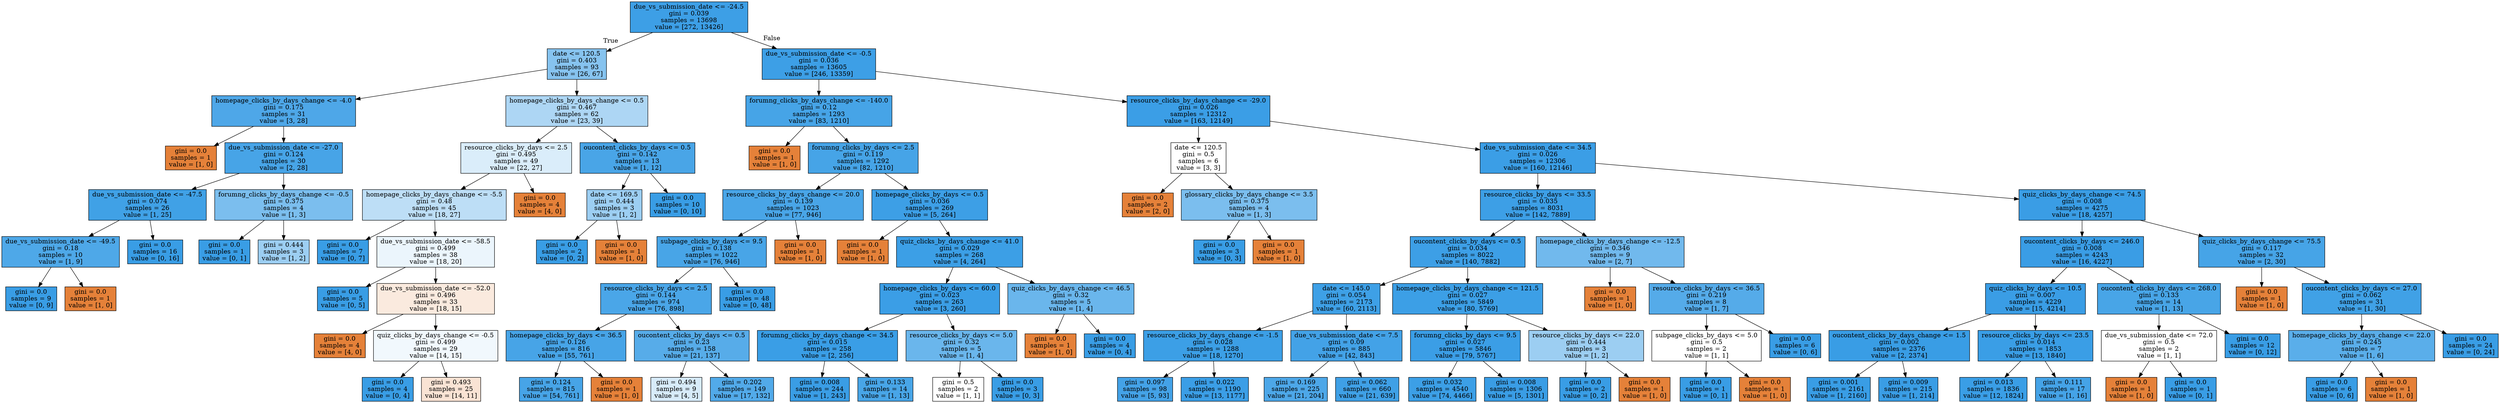 digraph Tree {
node [shape=box, style="filled", color="black"] ;
0 [label="due_vs_submission_date <= -24.5\ngini = 0.039\nsamples = 13698\nvalue = [272, 13426]", fillcolor="#399de5fa"] ;
1 [label="date <= 120.5\ngini = 0.403\nsamples = 93\nvalue = [26, 67]", fillcolor="#399de59c"] ;
0 -> 1 [labeldistance=2.5, labelangle=45, headlabel="True"] ;
2 [label="homepage_clicks_by_days_change <= -4.0\ngini = 0.175\nsamples = 31\nvalue = [3, 28]", fillcolor="#399de5e4"] ;
1 -> 2 ;
3 [label="gini = 0.0\nsamples = 1\nvalue = [1, 0]", fillcolor="#e58139ff"] ;
2 -> 3 ;
4 [label="due_vs_submission_date <= -27.0\ngini = 0.124\nsamples = 30\nvalue = [2, 28]", fillcolor="#399de5ed"] ;
2 -> 4 ;
5 [label="due_vs_submission_date <= -47.5\ngini = 0.074\nsamples = 26\nvalue = [1, 25]", fillcolor="#399de5f5"] ;
4 -> 5 ;
6 [label="due_vs_submission_date <= -49.5\ngini = 0.18\nsamples = 10\nvalue = [1, 9]", fillcolor="#399de5e3"] ;
5 -> 6 ;
7 [label="gini = 0.0\nsamples = 9\nvalue = [0, 9]", fillcolor="#399de5ff"] ;
6 -> 7 ;
8 [label="gini = 0.0\nsamples = 1\nvalue = [1, 0]", fillcolor="#e58139ff"] ;
6 -> 8 ;
9 [label="gini = 0.0\nsamples = 16\nvalue = [0, 16]", fillcolor="#399de5ff"] ;
5 -> 9 ;
10 [label="forumng_clicks_by_days_change <= -0.5\ngini = 0.375\nsamples = 4\nvalue = [1, 3]", fillcolor="#399de5aa"] ;
4 -> 10 ;
11 [label="gini = 0.0\nsamples = 1\nvalue = [0, 1]", fillcolor="#399de5ff"] ;
10 -> 11 ;
12 [label="gini = 0.444\nsamples = 3\nvalue = [1, 2]", fillcolor="#399de57f"] ;
10 -> 12 ;
13 [label="homepage_clicks_by_days_change <= 0.5\ngini = 0.467\nsamples = 62\nvalue = [23, 39]", fillcolor="#399de569"] ;
1 -> 13 ;
14 [label="resource_clicks_by_days <= 2.5\ngini = 0.495\nsamples = 49\nvalue = [22, 27]", fillcolor="#399de52f"] ;
13 -> 14 ;
15 [label="homepage_clicks_by_days_change <= -5.5\ngini = 0.48\nsamples = 45\nvalue = [18, 27]", fillcolor="#399de555"] ;
14 -> 15 ;
16 [label="gini = 0.0\nsamples = 7\nvalue = [0, 7]", fillcolor="#399de5ff"] ;
15 -> 16 ;
17 [label="due_vs_submission_date <= -58.5\ngini = 0.499\nsamples = 38\nvalue = [18, 20]", fillcolor="#399de519"] ;
15 -> 17 ;
18 [label="gini = 0.0\nsamples = 5\nvalue = [0, 5]", fillcolor="#399de5ff"] ;
17 -> 18 ;
19 [label="due_vs_submission_date <= -52.0\ngini = 0.496\nsamples = 33\nvalue = [18, 15]", fillcolor="#e581392a"] ;
17 -> 19 ;
20 [label="gini = 0.0\nsamples = 4\nvalue = [4, 0]", fillcolor="#e58139ff"] ;
19 -> 20 ;
21 [label="quiz_clicks_by_days_change <= -0.5\ngini = 0.499\nsamples = 29\nvalue = [14, 15]", fillcolor="#399de511"] ;
19 -> 21 ;
22 [label="gini = 0.0\nsamples = 4\nvalue = [0, 4]", fillcolor="#399de5ff"] ;
21 -> 22 ;
23 [label="gini = 0.493\nsamples = 25\nvalue = [14, 11]", fillcolor="#e5813937"] ;
21 -> 23 ;
24 [label="gini = 0.0\nsamples = 4\nvalue = [4, 0]", fillcolor="#e58139ff"] ;
14 -> 24 ;
25 [label="oucontent_clicks_by_days <= 0.5\ngini = 0.142\nsamples = 13\nvalue = [1, 12]", fillcolor="#399de5ea"] ;
13 -> 25 ;
26 [label="date <= 169.5\ngini = 0.444\nsamples = 3\nvalue = [1, 2]", fillcolor="#399de57f"] ;
25 -> 26 ;
27 [label="gini = 0.0\nsamples = 2\nvalue = [0, 2]", fillcolor="#399de5ff"] ;
26 -> 27 ;
28 [label="gini = 0.0\nsamples = 1\nvalue = [1, 0]", fillcolor="#e58139ff"] ;
26 -> 28 ;
29 [label="gini = 0.0\nsamples = 10\nvalue = [0, 10]", fillcolor="#399de5ff"] ;
25 -> 29 ;
30 [label="due_vs_submission_date <= -0.5\ngini = 0.036\nsamples = 13605\nvalue = [246, 13359]", fillcolor="#399de5fa"] ;
0 -> 30 [labeldistance=2.5, labelangle=-45, headlabel="False"] ;
31 [label="forumng_clicks_by_days_change <= -140.0\ngini = 0.12\nsamples = 1293\nvalue = [83, 1210]", fillcolor="#399de5ee"] ;
30 -> 31 ;
32 [label="gini = 0.0\nsamples = 1\nvalue = [1, 0]", fillcolor="#e58139ff"] ;
31 -> 32 ;
33 [label="forumng_clicks_by_days <= 2.5\ngini = 0.119\nsamples = 1292\nvalue = [82, 1210]", fillcolor="#399de5ee"] ;
31 -> 33 ;
34 [label="resource_clicks_by_days_change <= 20.0\ngini = 0.139\nsamples = 1023\nvalue = [77, 946]", fillcolor="#399de5ea"] ;
33 -> 34 ;
35 [label="subpage_clicks_by_days <= 9.5\ngini = 0.138\nsamples = 1022\nvalue = [76, 946]", fillcolor="#399de5eb"] ;
34 -> 35 ;
36 [label="resource_clicks_by_days <= 2.5\ngini = 0.144\nsamples = 974\nvalue = [76, 898]", fillcolor="#399de5e9"] ;
35 -> 36 ;
37 [label="homepage_clicks_by_days <= 36.5\ngini = 0.126\nsamples = 816\nvalue = [55, 761]", fillcolor="#399de5ed"] ;
36 -> 37 ;
38 [label="gini = 0.124\nsamples = 815\nvalue = [54, 761]", fillcolor="#399de5ed"] ;
37 -> 38 ;
39 [label="gini = 0.0\nsamples = 1\nvalue = [1, 0]", fillcolor="#e58139ff"] ;
37 -> 39 ;
40 [label="oucontent_clicks_by_days <= 0.5\ngini = 0.23\nsamples = 158\nvalue = [21, 137]", fillcolor="#399de5d8"] ;
36 -> 40 ;
41 [label="gini = 0.494\nsamples = 9\nvalue = [4, 5]", fillcolor="#399de533"] ;
40 -> 41 ;
42 [label="gini = 0.202\nsamples = 149\nvalue = [17, 132]", fillcolor="#399de5de"] ;
40 -> 42 ;
43 [label="gini = 0.0\nsamples = 48\nvalue = [0, 48]", fillcolor="#399de5ff"] ;
35 -> 43 ;
44 [label="gini = 0.0\nsamples = 1\nvalue = [1, 0]", fillcolor="#e58139ff"] ;
34 -> 44 ;
45 [label="homepage_clicks_by_days <= 0.5\ngini = 0.036\nsamples = 269\nvalue = [5, 264]", fillcolor="#399de5fa"] ;
33 -> 45 ;
46 [label="gini = 0.0\nsamples = 1\nvalue = [1, 0]", fillcolor="#e58139ff"] ;
45 -> 46 ;
47 [label="quiz_clicks_by_days_change <= 41.0\ngini = 0.029\nsamples = 268\nvalue = [4, 264]", fillcolor="#399de5fb"] ;
45 -> 47 ;
48 [label="homepage_clicks_by_days <= 60.0\ngini = 0.023\nsamples = 263\nvalue = [3, 260]", fillcolor="#399de5fc"] ;
47 -> 48 ;
49 [label="forumng_clicks_by_days_change <= 34.5\ngini = 0.015\nsamples = 258\nvalue = [2, 256]", fillcolor="#399de5fd"] ;
48 -> 49 ;
50 [label="gini = 0.008\nsamples = 244\nvalue = [1, 243]", fillcolor="#399de5fe"] ;
49 -> 50 ;
51 [label="gini = 0.133\nsamples = 14\nvalue = [1, 13]", fillcolor="#399de5eb"] ;
49 -> 51 ;
52 [label="resource_clicks_by_days <= 5.0\ngini = 0.32\nsamples = 5\nvalue = [1, 4]", fillcolor="#399de5bf"] ;
48 -> 52 ;
53 [label="gini = 0.5\nsamples = 2\nvalue = [1, 1]", fillcolor="#e5813900"] ;
52 -> 53 ;
54 [label="gini = 0.0\nsamples = 3\nvalue = [0, 3]", fillcolor="#399de5ff"] ;
52 -> 54 ;
55 [label="quiz_clicks_by_days_change <= 46.5\ngini = 0.32\nsamples = 5\nvalue = [1, 4]", fillcolor="#399de5bf"] ;
47 -> 55 ;
56 [label="gini = 0.0\nsamples = 1\nvalue = [1, 0]", fillcolor="#e58139ff"] ;
55 -> 56 ;
57 [label="gini = 0.0\nsamples = 4\nvalue = [0, 4]", fillcolor="#399de5ff"] ;
55 -> 57 ;
58 [label="resource_clicks_by_days_change <= -29.0\ngini = 0.026\nsamples = 12312\nvalue = [163, 12149]", fillcolor="#399de5fc"] ;
30 -> 58 ;
59 [label="date <= 120.5\ngini = 0.5\nsamples = 6\nvalue = [3, 3]", fillcolor="#e5813900"] ;
58 -> 59 ;
60 [label="gini = 0.0\nsamples = 2\nvalue = [2, 0]", fillcolor="#e58139ff"] ;
59 -> 60 ;
61 [label="glossary_clicks_by_days_change <= 3.5\ngini = 0.375\nsamples = 4\nvalue = [1, 3]", fillcolor="#399de5aa"] ;
59 -> 61 ;
62 [label="gini = 0.0\nsamples = 3\nvalue = [0, 3]", fillcolor="#399de5ff"] ;
61 -> 62 ;
63 [label="gini = 0.0\nsamples = 1\nvalue = [1, 0]", fillcolor="#e58139ff"] ;
61 -> 63 ;
64 [label="due_vs_submission_date <= 34.5\ngini = 0.026\nsamples = 12306\nvalue = [160, 12146]", fillcolor="#399de5fc"] ;
58 -> 64 ;
65 [label="resource_clicks_by_days <= 33.5\ngini = 0.035\nsamples = 8031\nvalue = [142, 7889]", fillcolor="#399de5fa"] ;
64 -> 65 ;
66 [label="oucontent_clicks_by_days <= 0.5\ngini = 0.034\nsamples = 8022\nvalue = [140, 7882]", fillcolor="#399de5fa"] ;
65 -> 66 ;
67 [label="date <= 145.0\ngini = 0.054\nsamples = 2173\nvalue = [60, 2113]", fillcolor="#399de5f8"] ;
66 -> 67 ;
68 [label="resource_clicks_by_days_change <= -1.5\ngini = 0.028\nsamples = 1288\nvalue = [18, 1270]", fillcolor="#399de5fb"] ;
67 -> 68 ;
69 [label="gini = 0.097\nsamples = 98\nvalue = [5, 93]", fillcolor="#399de5f1"] ;
68 -> 69 ;
70 [label="gini = 0.022\nsamples = 1190\nvalue = [13, 1177]", fillcolor="#399de5fc"] ;
68 -> 70 ;
71 [label="due_vs_submission_date <= 7.5\ngini = 0.09\nsamples = 885\nvalue = [42, 843]", fillcolor="#399de5f2"] ;
67 -> 71 ;
72 [label="gini = 0.169\nsamples = 225\nvalue = [21, 204]", fillcolor="#399de5e5"] ;
71 -> 72 ;
73 [label="gini = 0.062\nsamples = 660\nvalue = [21, 639]", fillcolor="#399de5f7"] ;
71 -> 73 ;
74 [label="homepage_clicks_by_days_change <= 121.5\ngini = 0.027\nsamples = 5849\nvalue = [80, 5769]", fillcolor="#399de5fb"] ;
66 -> 74 ;
75 [label="forumng_clicks_by_days <= 9.5\ngini = 0.027\nsamples = 5846\nvalue = [79, 5767]", fillcolor="#399de5fc"] ;
74 -> 75 ;
76 [label="gini = 0.032\nsamples = 4540\nvalue = [74, 4466]", fillcolor="#399de5fb"] ;
75 -> 76 ;
77 [label="gini = 0.008\nsamples = 1306\nvalue = [5, 1301]", fillcolor="#399de5fe"] ;
75 -> 77 ;
78 [label="resource_clicks_by_days <= 22.0\ngini = 0.444\nsamples = 3\nvalue = [1, 2]", fillcolor="#399de57f"] ;
74 -> 78 ;
79 [label="gini = 0.0\nsamples = 2\nvalue = [0, 2]", fillcolor="#399de5ff"] ;
78 -> 79 ;
80 [label="gini = 0.0\nsamples = 1\nvalue = [1, 0]", fillcolor="#e58139ff"] ;
78 -> 80 ;
81 [label="homepage_clicks_by_days_change <= -12.5\ngini = 0.346\nsamples = 9\nvalue = [2, 7]", fillcolor="#399de5b6"] ;
65 -> 81 ;
82 [label="gini = 0.0\nsamples = 1\nvalue = [1, 0]", fillcolor="#e58139ff"] ;
81 -> 82 ;
83 [label="resource_clicks_by_days <= 36.5\ngini = 0.219\nsamples = 8\nvalue = [1, 7]", fillcolor="#399de5db"] ;
81 -> 83 ;
84 [label="subpage_clicks_by_days <= 5.0\ngini = 0.5\nsamples = 2\nvalue = [1, 1]", fillcolor="#e5813900"] ;
83 -> 84 ;
85 [label="gini = 0.0\nsamples = 1\nvalue = [0, 1]", fillcolor="#399de5ff"] ;
84 -> 85 ;
86 [label="gini = 0.0\nsamples = 1\nvalue = [1, 0]", fillcolor="#e58139ff"] ;
84 -> 86 ;
87 [label="gini = 0.0\nsamples = 6\nvalue = [0, 6]", fillcolor="#399de5ff"] ;
83 -> 87 ;
88 [label="quiz_clicks_by_days_change <= 74.5\ngini = 0.008\nsamples = 4275\nvalue = [18, 4257]", fillcolor="#399de5fe"] ;
64 -> 88 ;
89 [label="oucontent_clicks_by_days <= 246.0\ngini = 0.008\nsamples = 4243\nvalue = [16, 4227]", fillcolor="#399de5fe"] ;
88 -> 89 ;
90 [label="quiz_clicks_by_days <= 10.5\ngini = 0.007\nsamples = 4229\nvalue = [15, 4214]", fillcolor="#399de5fe"] ;
89 -> 90 ;
91 [label="oucontent_clicks_by_days_change <= 1.5\ngini = 0.002\nsamples = 2376\nvalue = [2, 2374]", fillcolor="#399de5ff"] ;
90 -> 91 ;
92 [label="gini = 0.001\nsamples = 2161\nvalue = [1, 2160]", fillcolor="#399de5ff"] ;
91 -> 92 ;
93 [label="gini = 0.009\nsamples = 215\nvalue = [1, 214]", fillcolor="#399de5fe"] ;
91 -> 93 ;
94 [label="resource_clicks_by_days <= 23.5\ngini = 0.014\nsamples = 1853\nvalue = [13, 1840]", fillcolor="#399de5fd"] ;
90 -> 94 ;
95 [label="gini = 0.013\nsamples = 1836\nvalue = [12, 1824]", fillcolor="#399de5fd"] ;
94 -> 95 ;
96 [label="gini = 0.111\nsamples = 17\nvalue = [1, 16]", fillcolor="#399de5ef"] ;
94 -> 96 ;
97 [label="oucontent_clicks_by_days <= 268.0\ngini = 0.133\nsamples = 14\nvalue = [1, 13]", fillcolor="#399de5eb"] ;
89 -> 97 ;
98 [label="due_vs_submission_date <= 72.0\ngini = 0.5\nsamples = 2\nvalue = [1, 1]", fillcolor="#e5813900"] ;
97 -> 98 ;
99 [label="gini = 0.0\nsamples = 1\nvalue = [1, 0]", fillcolor="#e58139ff"] ;
98 -> 99 ;
100 [label="gini = 0.0\nsamples = 1\nvalue = [0, 1]", fillcolor="#399de5ff"] ;
98 -> 100 ;
101 [label="gini = 0.0\nsamples = 12\nvalue = [0, 12]", fillcolor="#399de5ff"] ;
97 -> 101 ;
102 [label="quiz_clicks_by_days_change <= 75.5\ngini = 0.117\nsamples = 32\nvalue = [2, 30]", fillcolor="#399de5ee"] ;
88 -> 102 ;
103 [label="gini = 0.0\nsamples = 1\nvalue = [1, 0]", fillcolor="#e58139ff"] ;
102 -> 103 ;
104 [label="oucontent_clicks_by_days <= 27.0\ngini = 0.062\nsamples = 31\nvalue = [1, 30]", fillcolor="#399de5f6"] ;
102 -> 104 ;
105 [label="homepage_clicks_by_days_change <= 22.0\ngini = 0.245\nsamples = 7\nvalue = [1, 6]", fillcolor="#399de5d4"] ;
104 -> 105 ;
106 [label="gini = 0.0\nsamples = 6\nvalue = [0, 6]", fillcolor="#399de5ff"] ;
105 -> 106 ;
107 [label="gini = 0.0\nsamples = 1\nvalue = [1, 0]", fillcolor="#e58139ff"] ;
105 -> 107 ;
108 [label="gini = 0.0\nsamples = 24\nvalue = [0, 24]", fillcolor="#399de5ff"] ;
104 -> 108 ;
}